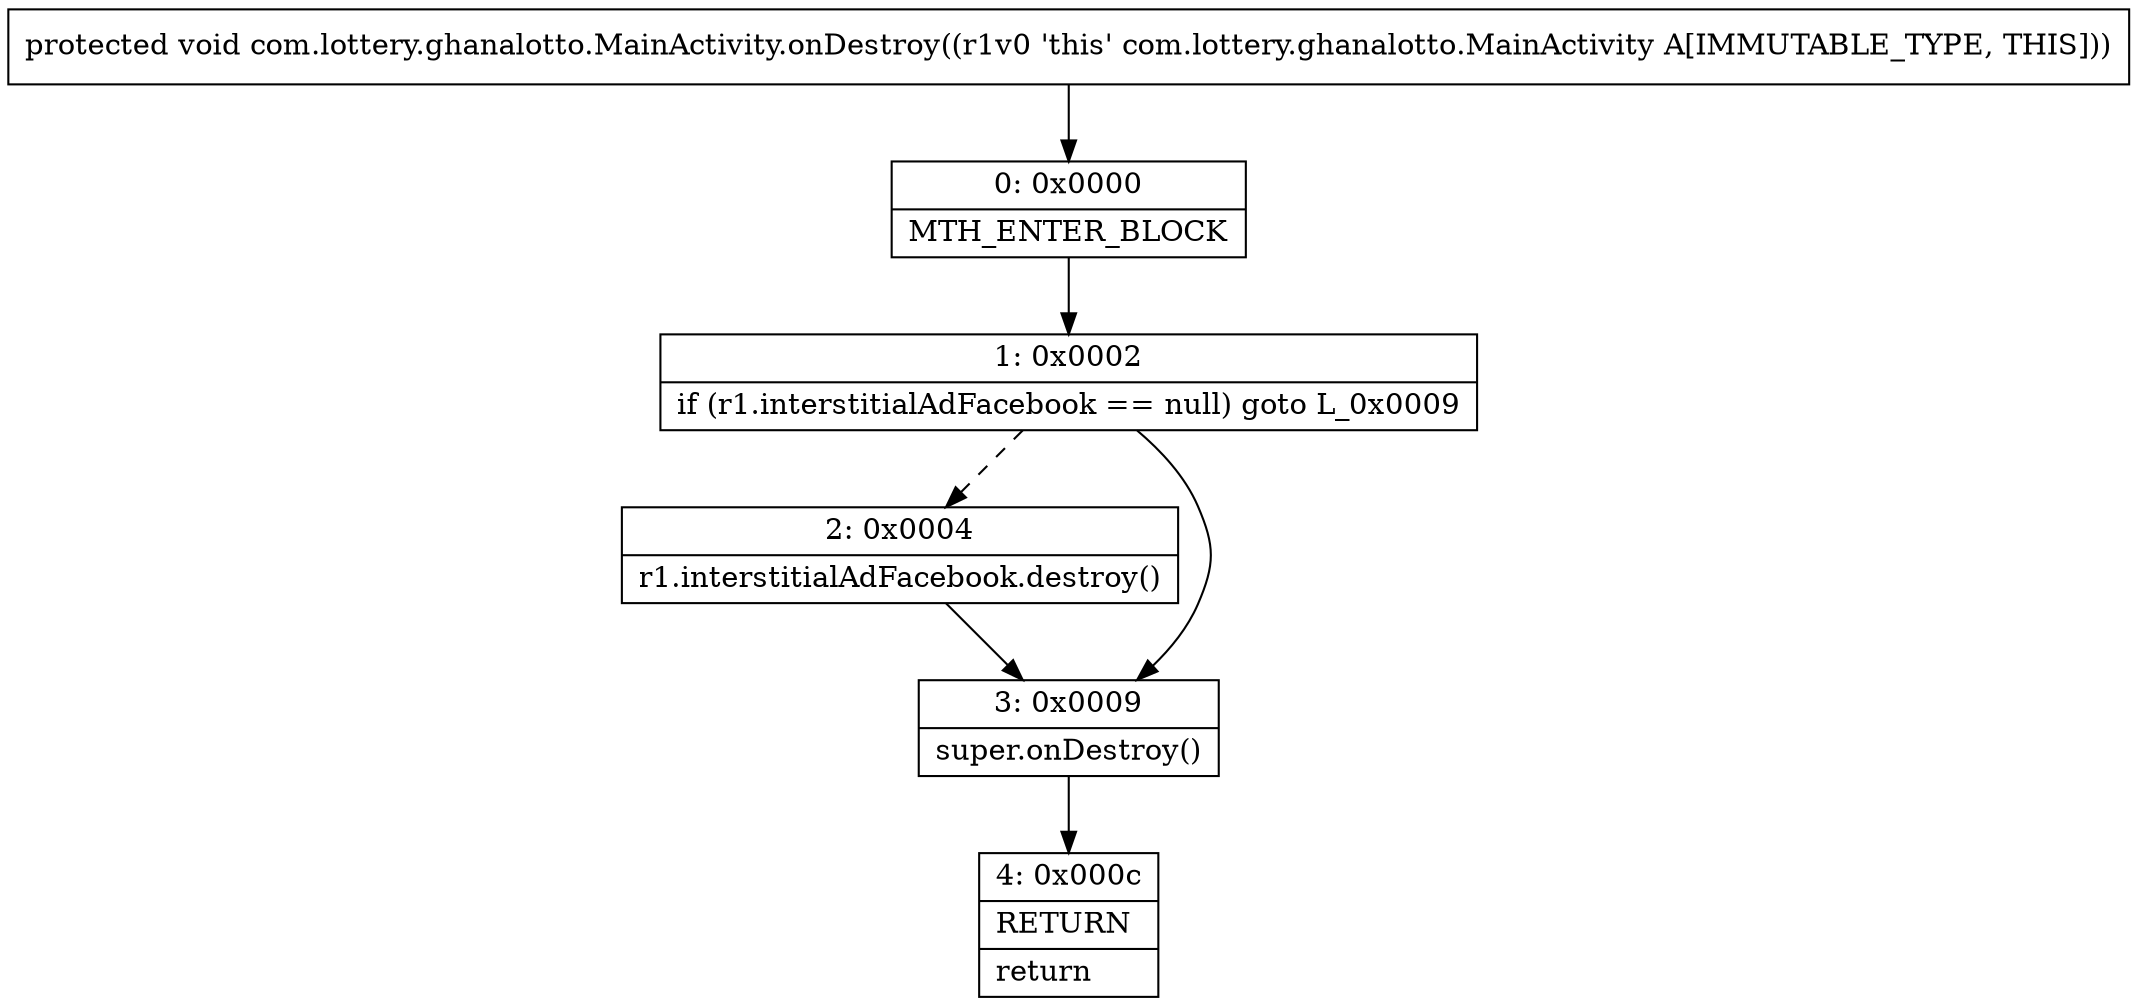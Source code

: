 digraph "CFG forcom.lottery.ghanalotto.MainActivity.onDestroy()V" {
Node_0 [shape=record,label="{0\:\ 0x0000|MTH_ENTER_BLOCK\l}"];
Node_1 [shape=record,label="{1\:\ 0x0002|if (r1.interstitialAdFacebook == null) goto L_0x0009\l}"];
Node_2 [shape=record,label="{2\:\ 0x0004|r1.interstitialAdFacebook.destroy()\l}"];
Node_3 [shape=record,label="{3\:\ 0x0009|super.onDestroy()\l}"];
Node_4 [shape=record,label="{4\:\ 0x000c|RETURN\l|return\l}"];
MethodNode[shape=record,label="{protected void com.lottery.ghanalotto.MainActivity.onDestroy((r1v0 'this' com.lottery.ghanalotto.MainActivity A[IMMUTABLE_TYPE, THIS])) }"];
MethodNode -> Node_0;
Node_0 -> Node_1;
Node_1 -> Node_2[style=dashed];
Node_1 -> Node_3;
Node_2 -> Node_3;
Node_3 -> Node_4;
}

